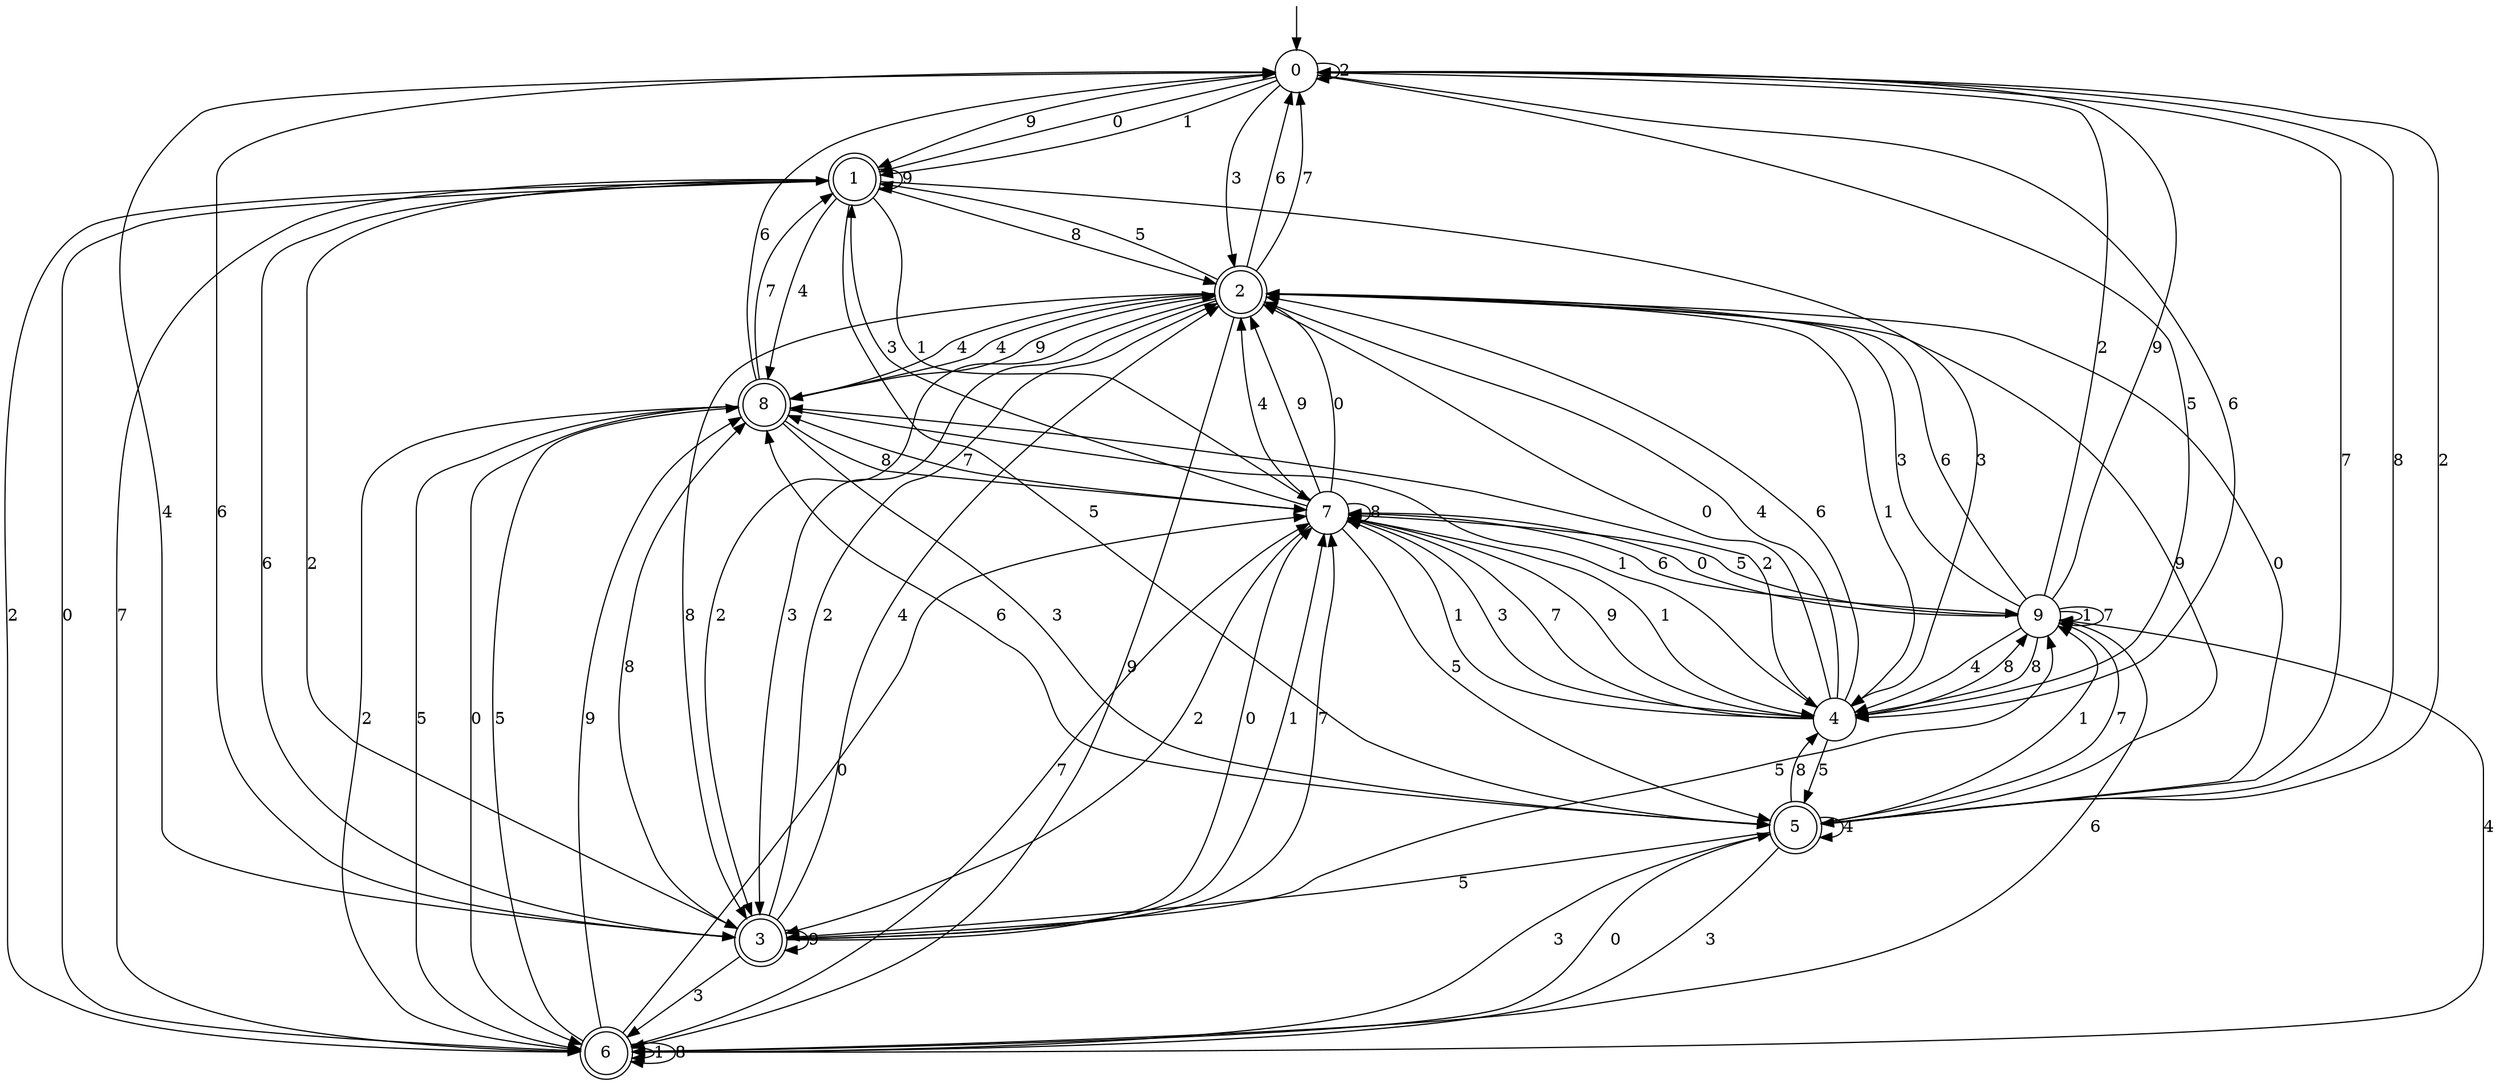 digraph g {

	s0 [shape="circle" label="0"];
	s1 [shape="doublecircle" label="1"];
	s2 [shape="doublecircle" label="2"];
	s3 [shape="doublecircle" label="3"];
	s4 [shape="circle" label="4"];
	s5 [shape="doublecircle" label="5"];
	s6 [shape="doublecircle" label="6"];
	s7 [shape="circle" label="7"];
	s8 [shape="doublecircle" label="8"];
	s9 [shape="circle" label="9"];
	s0 -> s1 [label="0"];
	s0 -> s1 [label="1"];
	s0 -> s0 [label="2"];
	s0 -> s2 [label="3"];
	s0 -> s3 [label="4"];
	s0 -> s4 [label="5"];
	s0 -> s4 [label="6"];
	s0 -> s5 [label="7"];
	s0 -> s5 [label="8"];
	s0 -> s1 [label="9"];
	s1 -> s6 [label="0"];
	s1 -> s7 [label="1"];
	s1 -> s3 [label="2"];
	s1 -> s4 [label="3"];
	s1 -> s8 [label="4"];
	s1 -> s5 [label="5"];
	s1 -> s3 [label="6"];
	s1 -> s6 [label="7"];
	s1 -> s2 [label="8"];
	s1 -> s1 [label="9"];
	s2 -> s5 [label="0"];
	s2 -> s4 [label="1"];
	s2 -> s3 [label="2"];
	s2 -> s3 [label="3"];
	s2 -> s8 [label="4"];
	s2 -> s1 [label="5"];
	s2 -> s0 [label="6"];
	s2 -> s0 [label="7"];
	s2 -> s3 [label="8"];
	s2 -> s6 [label="9"];
	s3 -> s7 [label="0"];
	s3 -> s7 [label="1"];
	s3 -> s2 [label="2"];
	s3 -> s6 [label="3"];
	s3 -> s2 [label="4"];
	s3 -> s9 [label="5"];
	s3 -> s0 [label="6"];
	s3 -> s7 [label="7"];
	s3 -> s8 [label="8"];
	s3 -> s3 [label="9"];
	s4 -> s2 [label="0"];
	s4 -> s7 [label="1"];
	s4 -> s8 [label="2"];
	s4 -> s7 [label="3"];
	s4 -> s2 [label="4"];
	s4 -> s5 [label="5"];
	s4 -> s2 [label="6"];
	s4 -> s7 [label="7"];
	s4 -> s9 [label="8"];
	s4 -> s7 [label="9"];
	s5 -> s6 [label="0"];
	s5 -> s9 [label="1"];
	s5 -> s0 [label="2"];
	s5 -> s6 [label="3"];
	s5 -> s5 [label="4"];
	s5 -> s3 [label="5"];
	s5 -> s8 [label="6"];
	s5 -> s9 [label="7"];
	s5 -> s4 [label="8"];
	s5 -> s2 [label="9"];
	s6 -> s7 [label="0"];
	s6 -> s6 [label="1"];
	s6 -> s1 [label="2"];
	s6 -> s5 [label="3"];
	s6 -> s9 [label="4"];
	s6 -> s8 [label="5"];
	s6 -> s9 [label="6"];
	s6 -> s7 [label="7"];
	s6 -> s6 [label="8"];
	s6 -> s8 [label="9"];
	s7 -> s2 [label="0"];
	s7 -> s4 [label="1"];
	s7 -> s3 [label="2"];
	s7 -> s1 [label="3"];
	s7 -> s2 [label="4"];
	s7 -> s5 [label="5"];
	s7 -> s9 [label="6"];
	s7 -> s8 [label="7"];
	s7 -> s7 [label="8"];
	s7 -> s2 [label="9"];
	s8 -> s6 [label="0"];
	s8 -> s4 [label="1"];
	s8 -> s6 [label="2"];
	s8 -> s5 [label="3"];
	s8 -> s2 [label="4"];
	s8 -> s6 [label="5"];
	s8 -> s0 [label="6"];
	s8 -> s1 [label="7"];
	s8 -> s7 [label="8"];
	s8 -> s2 [label="9"];
	s9 -> s7 [label="0"];
	s9 -> s9 [label="1"];
	s9 -> s0 [label="2"];
	s9 -> s2 [label="3"];
	s9 -> s4 [label="4"];
	s9 -> s7 [label="5"];
	s9 -> s2 [label="6"];
	s9 -> s9 [label="7"];
	s9 -> s4 [label="8"];
	s9 -> s0 [label="9"];

__start0 [label="" shape="none" width="0" height="0"];
__start0 -> s0;

}
